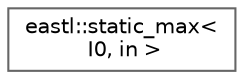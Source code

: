 digraph "类继承关系图"
{
 // LATEX_PDF_SIZE
  bgcolor="transparent";
  edge [fontname=Helvetica,fontsize=10,labelfontname=Helvetica,labelfontsize=10];
  node [fontname=Helvetica,fontsize=10,shape=box,height=0.2,width=0.4];
  rankdir="LR";
  Node0 [id="Node000000",label="eastl::static_max\<\l I0, in \>",height=0.2,width=0.4,color="grey40", fillcolor="white", style="filled",URL="$structeastl_1_1static__max.html",tooltip=" "];
}
